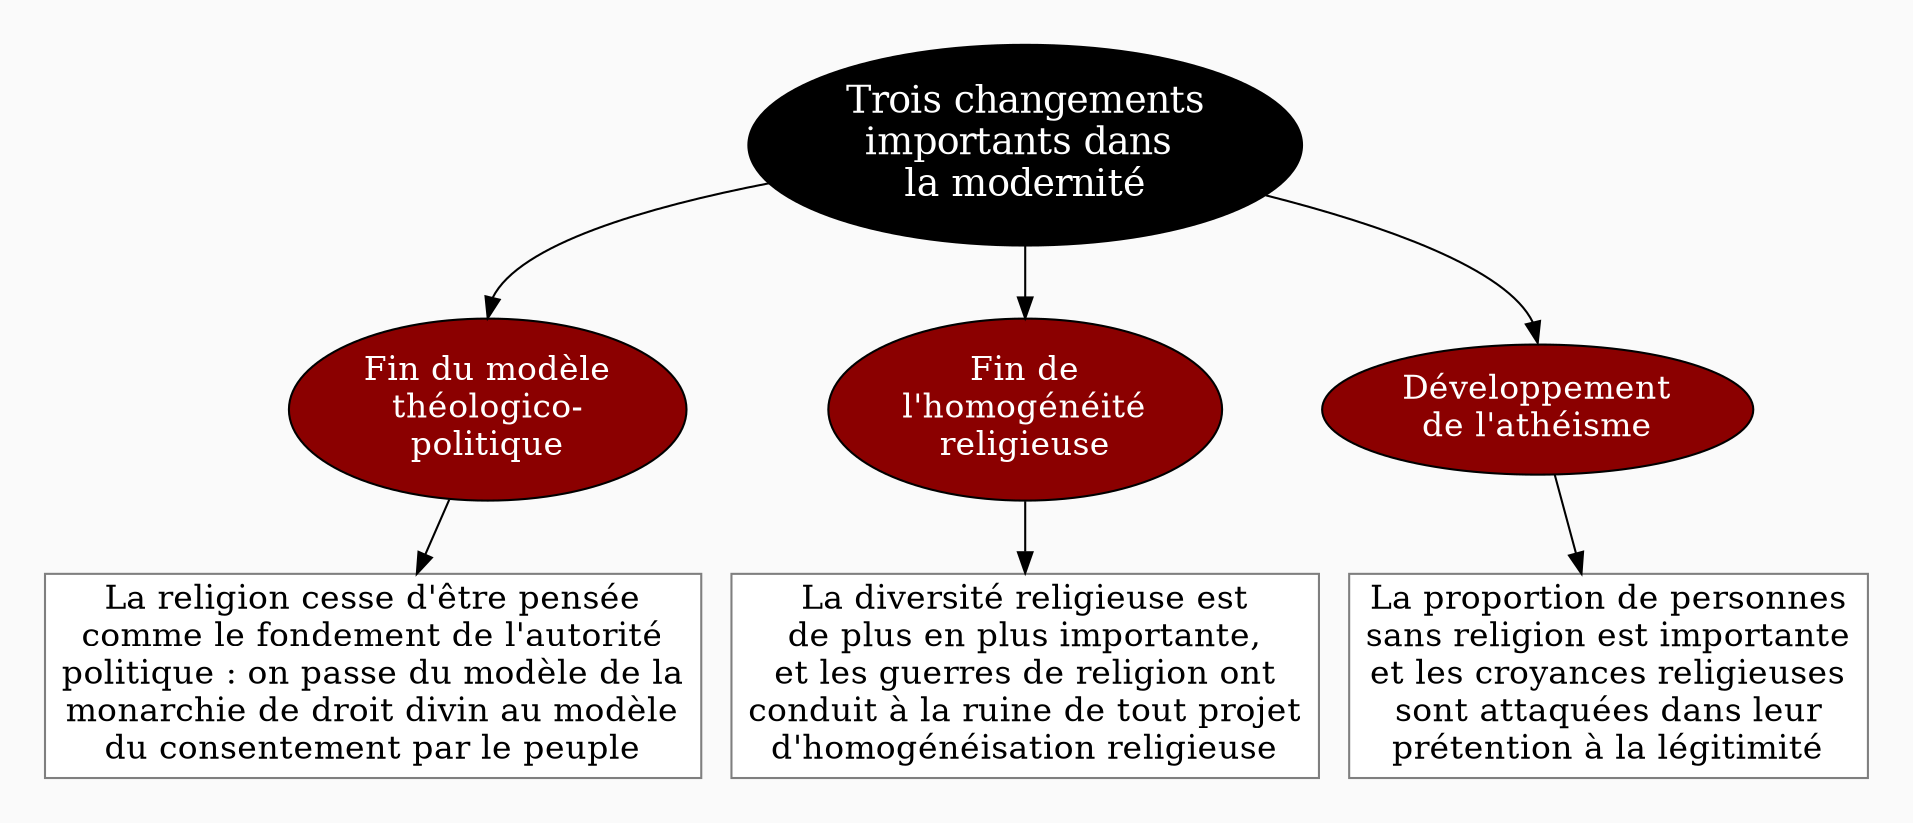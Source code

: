digraph G {
// Template : diagram
// Usage : cours sur la philosophie de la religion
//rankdir=LR
splines=true
//splines=curved
bgcolor=grey98
pad=0.3
style=filled
edge[minlen=4]
ranksep=0.1
nodesep=0.2 // valeur à changer ?

// NIVEAU 1
node[style=filled; fillcolor=12 ; fontcolor=white ; fontsize=18]
// a1[label=""]
a1[label="Trois changements
importants dans 
la modernité"]


// NIVEAU 2
node[style=filled;fillcolor=red4;fontcolor=white; fontsize=16]
// b1[label=""]
a1->{
b1[label="Fin du modèle
théologico-
politique"]    
b2[label="Fin de
l'homogénéité
religieuse"]
b3[label="Développement
de l'athéisme"]
}[headport=n]

// NIVEAU 3 (sans intermédiaire)
node [shape=box; style=filled;fillcolor=white;fontcolor=black;color=grey50]
// c1[label=""]
b1->c1
c1[label="La religion cesse d'être pensée
comme le fondement de l'autorité
politique : on passe du modèle de la
monarchie de droit divin au modèle
du consentement par le peuple"]
b2->c2
c2[label="La diversité religieuse est
de plus en plus importante,
et les guerres de religion ont
conduit à la ruine de tout projet
d'homogénéisation religieuse"]
b3->c3
c3[label="La proportion de personnes
sans religion est importante
et les croyances religieuses
sont attaquées dans leur
prétention à la légitimité"]

// INTERMEDIAIRE AVANT NIVEAU 3
node[style=filled;fillcolor=grey78;shape=oval]
// [arrowhead=none]
// bc1[label=""]

// NIVEAU 3 (avec intermédiaire)
node[style="filled";fillcolor=white;shape=box;color=grey50]
// c1[label=""]

// NIVEAU 4
node[style="filled, rounded";fillcolor=white;shape=box;color=grey50]
// d1[label=""]


// ETIQUETTES EN ROUGE
node[shape=plaintext;fontcolor=firebrick3;fillcolor=grey98]
// e1[label=< <B>= Titre</B><BR /><BR />Contenu<BR /> >]
// e1[label=""]
// ->e1[minlen=1;style=invis]


// Remarques
node[color=blue;shape=box;style=filled;margin=0.07;fontcolor=black;fontsize=13]
edge[color=blue;arrowhead="none";xlabel="";style=dashed]
// r1[label=""]
// {rank=same;->r1}
// {rank=same;r1->[dir=back]}


}

